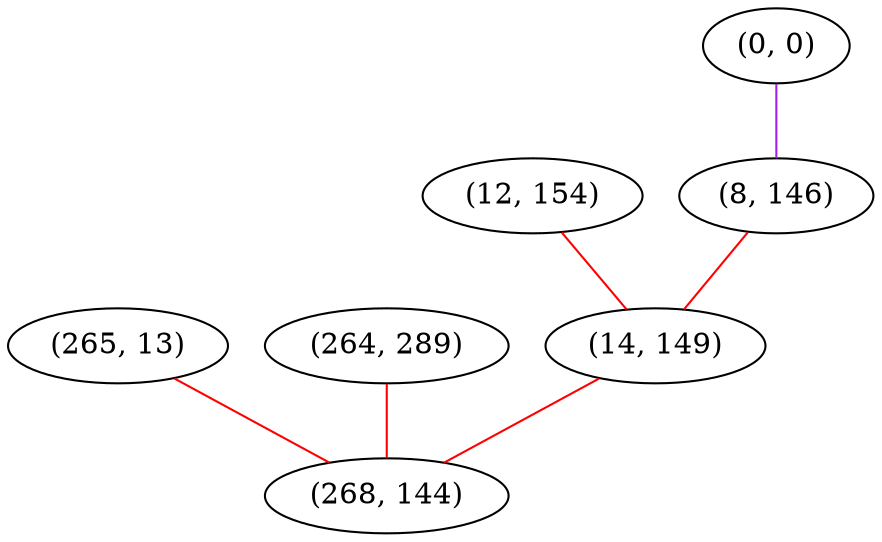 graph "" {
"(265, 13)";
"(0, 0)";
"(264, 289)";
"(12, 154)";
"(8, 146)";
"(14, 149)";
"(268, 144)";
"(265, 13)" -- "(268, 144)"  [color=red, key=0, weight=1];
"(0, 0)" -- "(8, 146)"  [color=purple, key=0, weight=4];
"(264, 289)" -- "(268, 144)"  [color=red, key=0, weight=1];
"(12, 154)" -- "(14, 149)"  [color=red, key=0, weight=1];
"(8, 146)" -- "(14, 149)"  [color=red, key=0, weight=1];
"(14, 149)" -- "(268, 144)"  [color=red, key=0, weight=1];
}
